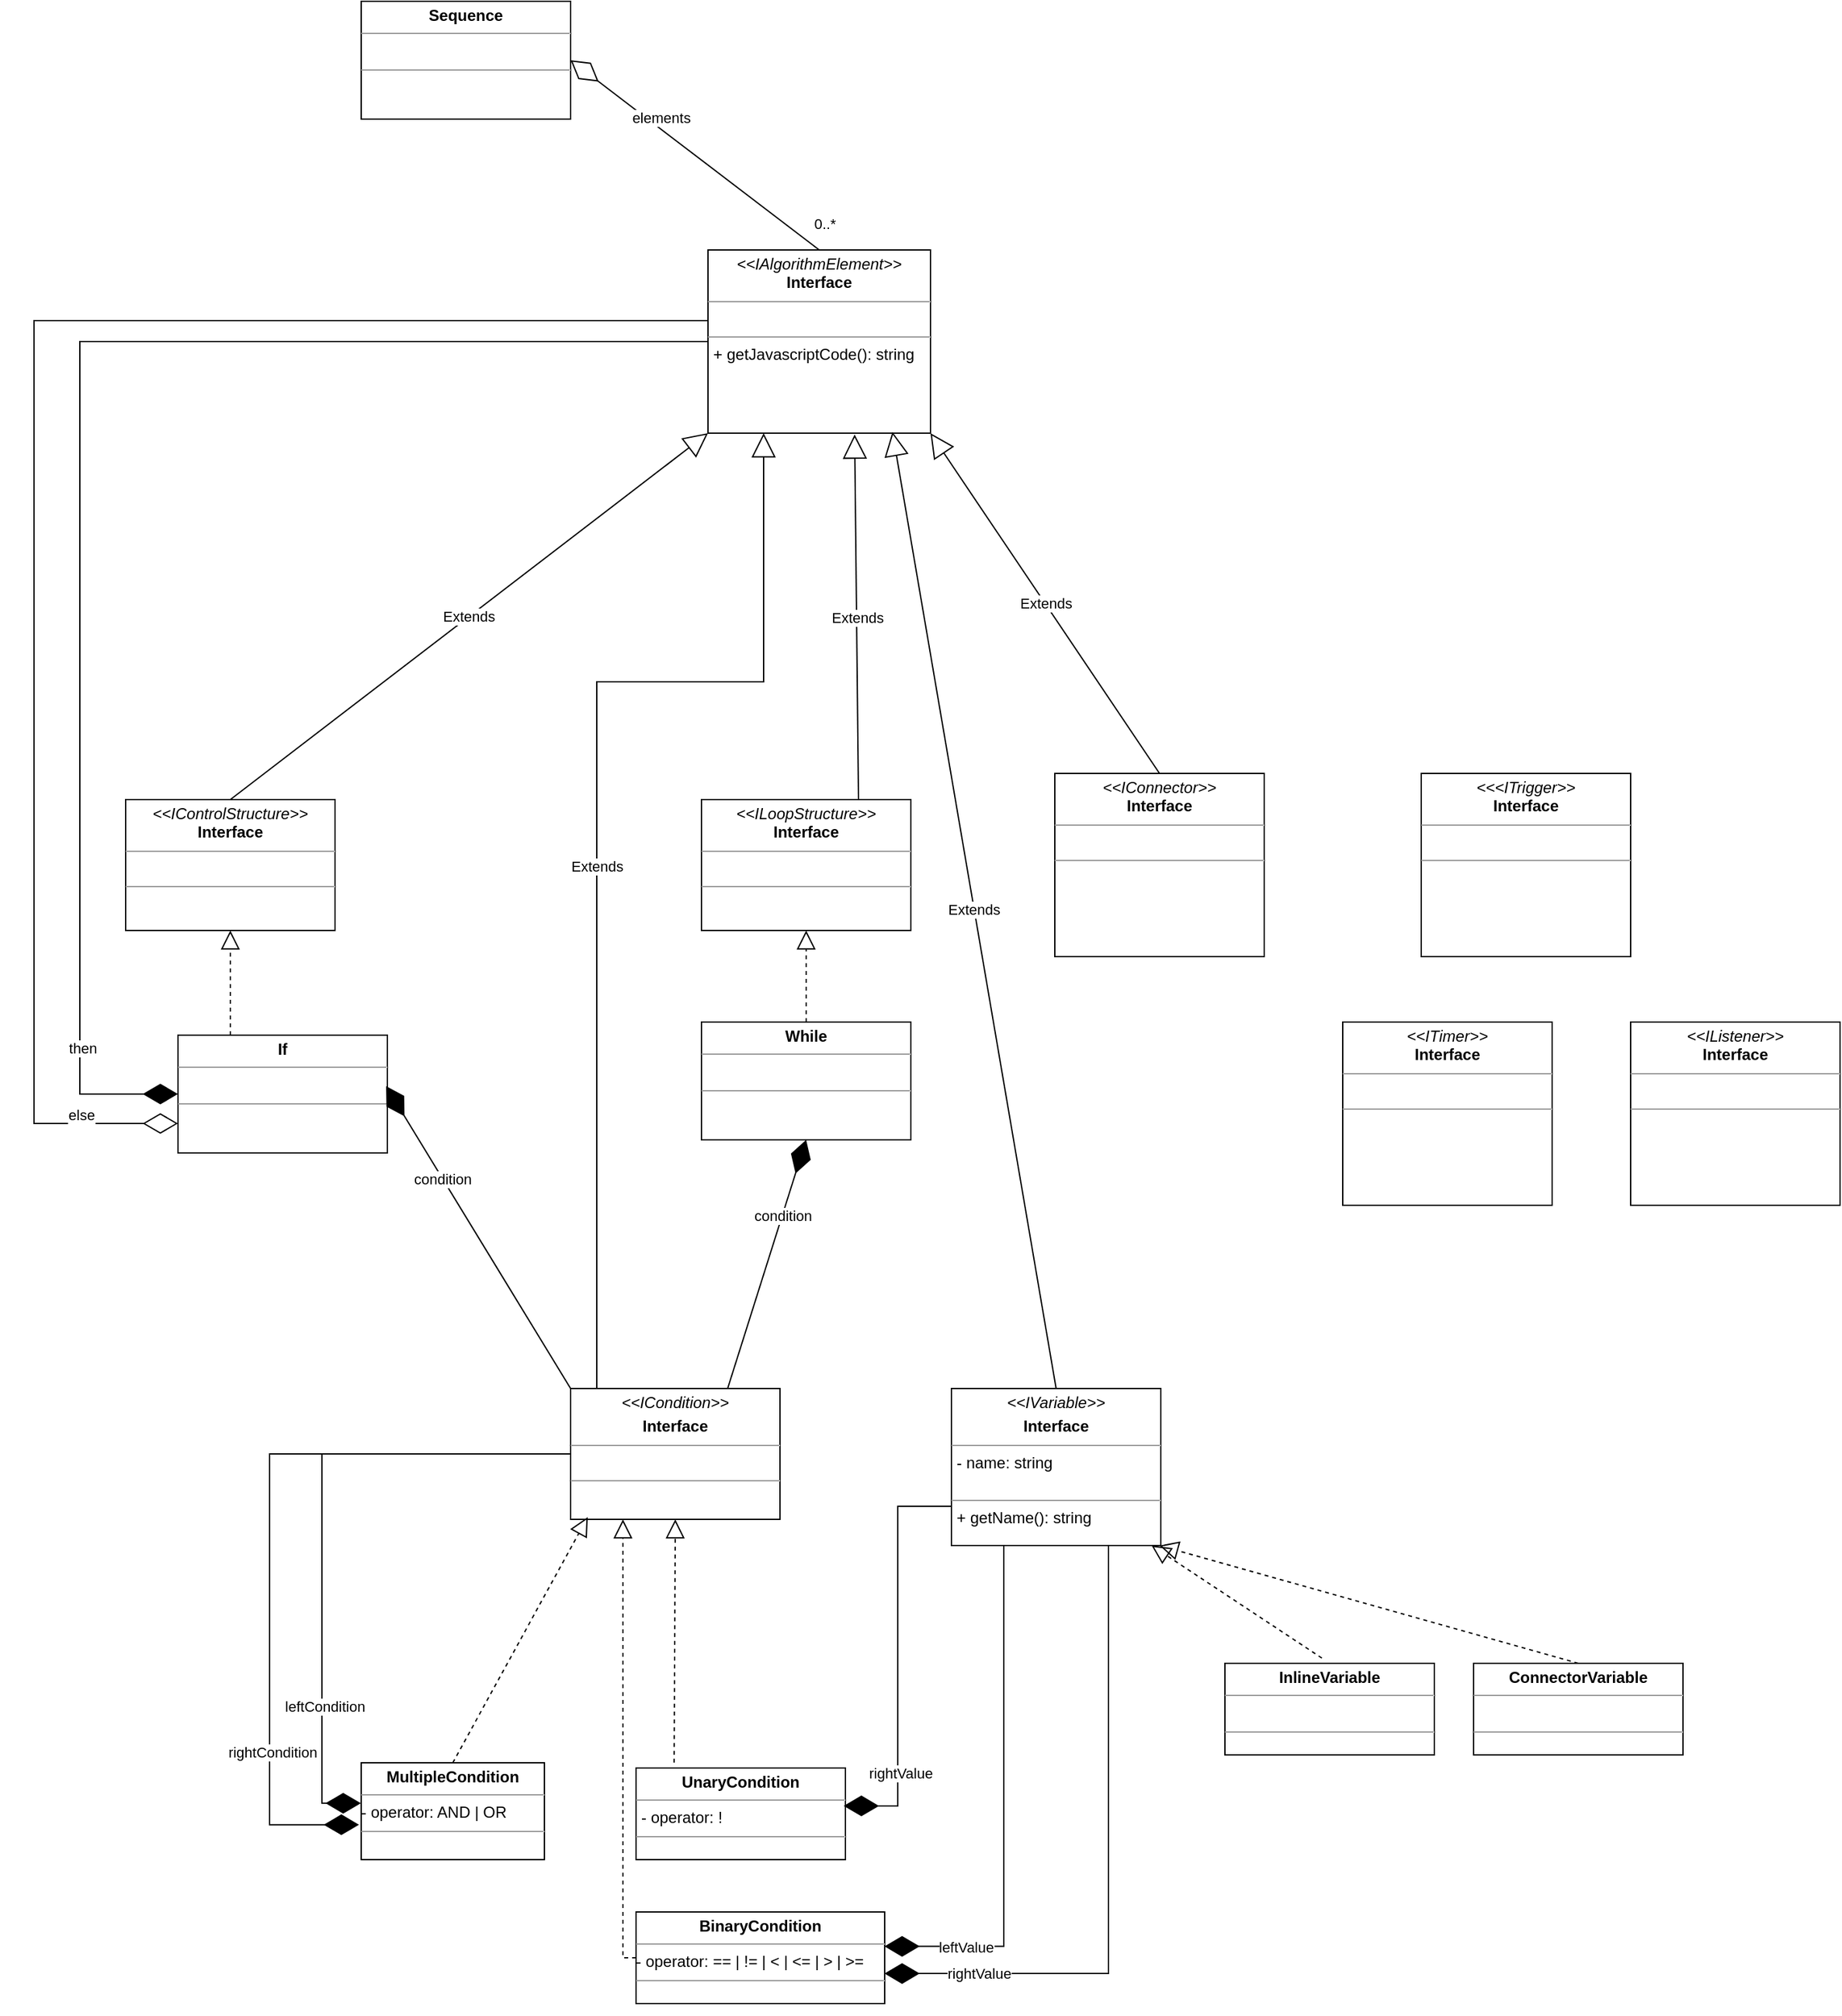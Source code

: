 <mxfile version="20.6.0" type="github">
  <diagram id="C5RBs43oDa-KdzZeNtuy" name="Page-1">
    <mxGraphModel dx="2175" dy="1494" grid="1" gridSize="10" guides="1" tooltips="1" connect="1" arrows="1" fold="1" page="1" pageScale="1" pageWidth="1169" pageHeight="827" math="0" shadow="0">
      <root>
        <mxCell id="WIyWlLk6GJQsqaUBKTNV-0" />
        <mxCell id="WIyWlLk6GJQsqaUBKTNV-1" parent="WIyWlLk6GJQsqaUBKTNV-0" />
        <mxCell id="GUMPVwp6jt3l8_LeHuC3-7" value="&lt;p style=&quot;margin:0px;margin-top:4px;text-align:center;&quot;&gt;&lt;i&gt;&amp;lt;&amp;lt;IAlgorithmElement&amp;gt;&amp;gt;&lt;/i&gt;&lt;br&gt;&lt;b&gt;Interface&lt;/b&gt;&lt;/p&gt;&lt;hr size=&quot;1&quot;&gt;&lt;p style=&quot;margin:0px;margin-left:4px;&quot;&gt;&lt;br&gt;&lt;/p&gt;&lt;hr size=&quot;1&quot;&gt;&lt;p style=&quot;margin:0px;margin-left:4px;&quot;&gt;+ getJavascriptCode(): string&lt;br&gt;&lt;/p&gt;" style="verticalAlign=top;align=left;overflow=fill;fontSize=12;fontFamily=Helvetica;html=1;" vertex="1" parent="WIyWlLk6GJQsqaUBKTNV-1">
          <mxGeometry x="495" y="40" width="170" height="140" as="geometry" />
        </mxCell>
        <mxCell id="GUMPVwp6jt3l8_LeHuC3-8" value="&lt;p style=&quot;margin:0px;margin-top:4px;text-align:center;&quot;&gt;&lt;i&gt;&amp;lt;&amp;lt;IConnector&amp;gt;&amp;gt;&lt;/i&gt;&lt;br&gt;&lt;b&gt;Interface&lt;/b&gt;&lt;/p&gt;&lt;hr size=&quot;1&quot;&gt;&lt;p style=&quot;margin:0px;margin-left:4px;&quot;&gt;&lt;br&gt;&lt;/p&gt;&lt;hr size=&quot;1&quot;&gt;&lt;p style=&quot;margin:0px;margin-left:4px;&quot;&gt;&lt;br&gt;&lt;/p&gt;" style="verticalAlign=top;align=left;overflow=fill;fontSize=12;fontFamily=Helvetica;html=1;" vertex="1" parent="WIyWlLk6GJQsqaUBKTNV-1">
          <mxGeometry x="760" y="440" width="160" height="140" as="geometry" />
        </mxCell>
        <mxCell id="GUMPVwp6jt3l8_LeHuC3-9" value="&lt;p style=&quot;margin:0px;margin-top:4px;text-align:center;&quot;&gt;&lt;i&gt;&amp;lt;&amp;lt;&amp;lt;ITrigger&amp;gt;&amp;gt;&lt;/i&gt;&lt;br&gt;&lt;b&gt;Interface&lt;/b&gt;&lt;/p&gt;&lt;hr size=&quot;1&quot;&gt;&lt;p style=&quot;margin:0px;margin-left:4px;&quot;&gt;&lt;br&gt;&lt;/p&gt;&lt;hr size=&quot;1&quot;&gt;&lt;p style=&quot;margin:0px;margin-left:4px;&quot;&gt;&lt;br&gt;&lt;/p&gt;" style="verticalAlign=top;align=left;overflow=fill;fontSize=12;fontFamily=Helvetica;html=1;" vertex="1" parent="WIyWlLk6GJQsqaUBKTNV-1">
          <mxGeometry x="1040" y="440" width="160" height="140" as="geometry" />
        </mxCell>
        <mxCell id="GUMPVwp6jt3l8_LeHuC3-10" value="&lt;p style=&quot;margin:0px;margin-top:4px;text-align:center;&quot;&gt;&lt;i&gt;&amp;lt;&amp;lt;IControlStructure&amp;gt;&amp;gt;&lt;/i&gt;&lt;br&gt;&lt;b&gt;Interface&lt;/b&gt;&lt;/p&gt;&lt;hr size=&quot;1&quot;&gt;&lt;p style=&quot;margin:0px;margin-left:4px;&quot;&gt;&lt;br&gt;&lt;/p&gt;&lt;hr size=&quot;1&quot;&gt;&lt;p style=&quot;margin:0px;margin-left:4px;&quot;&gt;&lt;br&gt;&lt;/p&gt;" style="verticalAlign=top;align=left;overflow=fill;fontSize=12;fontFamily=Helvetica;html=1;" vertex="1" parent="WIyWlLk6GJQsqaUBKTNV-1">
          <mxGeometry x="50" y="460" width="160" height="100" as="geometry" />
        </mxCell>
        <mxCell id="GUMPVwp6jt3l8_LeHuC3-11" value="&lt;p style=&quot;margin:0px;margin-top:4px;text-align:center;&quot;&gt;&lt;i&gt;&amp;lt;&amp;lt;ILoopStructure&amp;gt;&amp;gt;&lt;/i&gt;&lt;br&gt;&lt;b&gt;Interface&lt;/b&gt;&lt;/p&gt;&lt;hr size=&quot;1&quot;&gt;&lt;p style=&quot;margin:0px;margin-left:4px;&quot;&gt;&lt;br&gt;&lt;/p&gt;&lt;hr size=&quot;1&quot;&gt;&lt;p style=&quot;margin:0px;margin-left:4px;&quot;&gt;&lt;br&gt;&lt;/p&gt;" style="verticalAlign=top;align=left;overflow=fill;fontSize=12;fontFamily=Helvetica;html=1;" vertex="1" parent="WIyWlLk6GJQsqaUBKTNV-1">
          <mxGeometry x="490" y="460" width="160" height="100" as="geometry" />
        </mxCell>
        <mxCell id="GUMPVwp6jt3l8_LeHuC3-14" value="&lt;p style=&quot;margin:0px;margin-top:4px;text-align:center;&quot;&gt;&lt;b&gt;If&lt;/b&gt;&lt;/p&gt;&lt;hr size=&quot;1&quot;&gt;&lt;p style=&quot;margin:0px;margin-left:4px;&quot;&gt;&lt;br&gt;&lt;/p&gt;&lt;hr size=&quot;1&quot;&gt;&lt;p style=&quot;margin:0px;margin-left:4px;&quot;&gt;&lt;br&gt;&lt;/p&gt;" style="verticalAlign=top;align=left;overflow=fill;fontSize=12;fontFamily=Helvetica;html=1;" vertex="1" parent="WIyWlLk6GJQsqaUBKTNV-1">
          <mxGeometry x="90" y="640" width="160" height="90" as="geometry" />
        </mxCell>
        <mxCell id="GUMPVwp6jt3l8_LeHuC3-16" value="&lt;p style=&quot;margin:0px;margin-top:4px;text-align:center;&quot;&gt;&lt;b&gt;While&lt;/b&gt;&lt;br&gt;&lt;/p&gt;&lt;hr size=&quot;1&quot;&gt;&lt;p style=&quot;margin:0px;margin-left:4px;&quot;&gt;&lt;br&gt;&lt;/p&gt;&lt;hr size=&quot;1&quot;&gt;&lt;p style=&quot;margin:0px;margin-left:4px;&quot;&gt;&lt;br&gt;&lt;/p&gt;" style="verticalAlign=top;align=left;overflow=fill;fontSize=12;fontFamily=Helvetica;html=1;" vertex="1" parent="WIyWlLk6GJQsqaUBKTNV-1">
          <mxGeometry x="490" y="630" width="160" height="90" as="geometry" />
        </mxCell>
        <mxCell id="GUMPVwp6jt3l8_LeHuC3-18" value="&lt;p style=&quot;margin:0px;margin-top:4px;text-align:center;&quot;&gt;&lt;i&gt;&amp;lt;&amp;lt;ICondition&amp;gt;&amp;gt;&lt;/i&gt;&lt;/p&gt;&lt;p style=&quot;margin:0px;margin-top:4px;text-align:center;&quot;&gt;&lt;b&gt;Interface&lt;br&gt;&lt;/b&gt;&lt;/p&gt;&lt;hr size=&quot;1&quot;&gt;&lt;p style=&quot;margin:0px;margin-left:4px;&quot;&gt;&lt;br&gt;&lt;/p&gt;&lt;hr size=&quot;1&quot;&gt;&lt;p style=&quot;margin:0px;margin-left:4px;&quot;&gt;&lt;br&gt;&lt;/p&gt;" style="verticalAlign=top;align=left;overflow=fill;fontSize=12;fontFamily=Helvetica;html=1;" vertex="1" parent="WIyWlLk6GJQsqaUBKTNV-1">
          <mxGeometry x="390" y="910" width="160" height="100" as="geometry" />
        </mxCell>
        <mxCell id="GUMPVwp6jt3l8_LeHuC3-29" value="&lt;p style=&quot;margin:0px;margin-top:4px;text-align:center;&quot;&gt;&lt;b&gt;UnaryCondition&lt;/b&gt;&lt;/p&gt;&lt;hr size=&quot;1&quot;&gt;&lt;p style=&quot;margin:0px;margin-left:4px;&quot;&gt;- operator: !&lt;br&gt;&lt;/p&gt;&lt;hr size=&quot;1&quot;&gt;&lt;p style=&quot;margin:0px;margin-left:4px;&quot;&gt;&lt;br&gt;&lt;/p&gt;" style="verticalAlign=top;align=left;overflow=fill;fontSize=12;fontFamily=Helvetica;html=1;" vertex="1" parent="WIyWlLk6GJQsqaUBKTNV-1">
          <mxGeometry x="440" y="1200" width="160" height="70" as="geometry" />
        </mxCell>
        <mxCell id="GUMPVwp6jt3l8_LeHuC3-30" value="&lt;p style=&quot;margin:0px;margin-top:4px;text-align:center;&quot;&gt;&lt;i&gt;&amp;lt;&amp;lt;IVariable&amp;gt;&amp;gt;&lt;/i&gt;&lt;/p&gt;&lt;p style=&quot;margin:0px;margin-top:4px;text-align:center;&quot;&gt;&lt;b&gt;Interface&lt;br&gt;&lt;/b&gt;&lt;/p&gt;&lt;hr size=&quot;1&quot;&gt;&lt;p style=&quot;margin:0px;margin-left:4px;&quot;&gt;- name: string&lt;br&gt;&lt;/p&gt;&lt;p style=&quot;margin:0px;margin-left:4px;&quot;&gt;&lt;br&gt;&lt;/p&gt;&lt;hr size=&quot;1&quot;&gt;&lt;p style=&quot;margin:0px;margin-left:4px;&quot;&gt;+ getName(): string&lt;/p&gt;" style="verticalAlign=top;align=left;overflow=fill;fontSize=12;fontFamily=Helvetica;html=1;" vertex="1" parent="WIyWlLk6GJQsqaUBKTNV-1">
          <mxGeometry x="681" y="910" width="160" height="120" as="geometry" />
        </mxCell>
        <mxCell id="GUMPVwp6jt3l8_LeHuC3-31" value="&lt;p style=&quot;margin:0px;margin-top:4px;text-align:center;&quot;&gt;&lt;b&gt;BinaryCondition&lt;/b&gt;&lt;/p&gt;&lt;hr size=&quot;1&quot;&gt;- operator: == | != | &amp;lt; | &amp;lt;= | &amp;gt; | &amp;gt;=&lt;br&gt;&lt;hr size=&quot;1&quot;&gt;&lt;p style=&quot;margin:0px;margin-left:4px;&quot;&gt;&lt;br&gt;&lt;/p&gt;" style="verticalAlign=top;align=left;overflow=fill;fontSize=12;fontFamily=Helvetica;html=1;" vertex="1" parent="WIyWlLk6GJQsqaUBKTNV-1">
          <mxGeometry x="440" y="1310" width="190" height="70" as="geometry" />
        </mxCell>
        <mxCell id="GUMPVwp6jt3l8_LeHuC3-32" value="&lt;p style=&quot;margin:0px;margin-top:4px;text-align:center;&quot;&gt;&lt;b&gt;MultipleCondition&lt;/b&gt;&lt;/p&gt;&lt;hr size=&quot;1&quot;&gt;- operator: AND | OR&lt;br&gt;&lt;hr size=&quot;1&quot;&gt;&lt;p style=&quot;margin:0px;margin-left:4px;&quot;&gt;&lt;br&gt;&lt;/p&gt;" style="verticalAlign=top;align=left;overflow=fill;fontSize=12;fontFamily=Helvetica;html=1;" vertex="1" parent="WIyWlLk6GJQsqaUBKTNV-1">
          <mxGeometry x="230" y="1196" width="140" height="74" as="geometry" />
        </mxCell>
        <mxCell id="GUMPVwp6jt3l8_LeHuC3-33" value="" style="endArrow=diamondThin;endFill=1;endSize=24;html=1;rounded=0;exitX=0;exitY=0.5;exitDx=0;exitDy=0;entryX=-0.002;entryY=0.418;entryDx=0;entryDy=0;entryPerimeter=0;edgeStyle=elbowEdgeStyle;" edge="1" parent="WIyWlLk6GJQsqaUBKTNV-1" source="GUMPVwp6jt3l8_LeHuC3-18" target="GUMPVwp6jt3l8_LeHuC3-32">
          <mxGeometry width="160" relative="1" as="geometry">
            <mxPoint x="410" y="1140" as="sourcePoint" />
            <mxPoint x="570" y="1140" as="targetPoint" />
            <Array as="points">
              <mxPoint x="200" y="1090" />
            </Array>
          </mxGeometry>
        </mxCell>
        <mxCell id="GUMPVwp6jt3l8_LeHuC3-34" value="leftCondition" style="edgeLabel;html=1;align=center;verticalAlign=middle;resizable=0;points=[];" vertex="1" connectable="0" parent="GUMPVwp6jt3l8_LeHuC3-33">
          <mxGeometry x="0.575" y="2" relative="1" as="geometry">
            <mxPoint as="offset" />
          </mxGeometry>
        </mxCell>
        <mxCell id="GUMPVwp6jt3l8_LeHuC3-35" value="" style="endArrow=diamondThin;endFill=1;endSize=24;html=1;rounded=0;exitX=0;exitY=0.5;exitDx=0;exitDy=0;entryX=-0.012;entryY=0.64;entryDx=0;entryDy=0;entryPerimeter=0;edgeStyle=elbowEdgeStyle;" edge="1" parent="WIyWlLk6GJQsqaUBKTNV-1" source="GUMPVwp6jt3l8_LeHuC3-18" target="GUMPVwp6jt3l8_LeHuC3-32">
          <mxGeometry width="160" relative="1" as="geometry">
            <mxPoint x="400" y="970" as="sourcePoint" />
            <mxPoint x="301.33" y="1222.22" as="targetPoint" />
            <Array as="points">
              <mxPoint x="160" y="1120" />
            </Array>
          </mxGeometry>
        </mxCell>
        <mxCell id="GUMPVwp6jt3l8_LeHuC3-36" value="rightCondition" style="edgeLabel;html=1;align=center;verticalAlign=middle;resizable=0;points=[];" vertex="1" connectable="0" parent="GUMPVwp6jt3l8_LeHuC3-35">
          <mxGeometry x="0.575" y="2" relative="1" as="geometry">
            <mxPoint as="offset" />
          </mxGeometry>
        </mxCell>
        <mxCell id="GUMPVwp6jt3l8_LeHuC3-37" value="" style="endArrow=block;dashed=1;endFill=0;endSize=12;html=1;rounded=0;exitX=0.5;exitY=0;exitDx=0;exitDy=0;entryX=0.082;entryY=0.982;entryDx=0;entryDy=0;entryPerimeter=0;" edge="1" parent="WIyWlLk6GJQsqaUBKTNV-1" source="GUMPVwp6jt3l8_LeHuC3-32" target="GUMPVwp6jt3l8_LeHuC3-18">
          <mxGeometry width="160" relative="1" as="geometry">
            <mxPoint x="370" y="1170" as="sourcePoint" />
            <mxPoint x="530" y="1170" as="targetPoint" />
          </mxGeometry>
        </mxCell>
        <mxCell id="GUMPVwp6jt3l8_LeHuC3-38" value="" style="endArrow=block;dashed=1;endFill=0;endSize=12;html=1;rounded=0;exitX=0.182;exitY=-0.059;exitDx=0;exitDy=0;entryX=0.5;entryY=1;entryDx=0;entryDy=0;exitPerimeter=0;" edge="1" parent="WIyWlLk6GJQsqaUBKTNV-1" source="GUMPVwp6jt3l8_LeHuC3-29" target="GUMPVwp6jt3l8_LeHuC3-18">
          <mxGeometry width="160" relative="1" as="geometry">
            <mxPoint x="310" y="1206" as="sourcePoint" />
            <mxPoint x="440" y="1020" as="targetPoint" />
          </mxGeometry>
        </mxCell>
        <mxCell id="GUMPVwp6jt3l8_LeHuC3-39" value="" style="endArrow=block;dashed=1;endFill=0;endSize=12;html=1;rounded=0;exitX=0;exitY=0.5;exitDx=0;exitDy=0;edgeStyle=elbowEdgeStyle;" edge="1" parent="WIyWlLk6GJQsqaUBKTNV-1" source="GUMPVwp6jt3l8_LeHuC3-31">
          <mxGeometry width="160" relative="1" as="geometry">
            <mxPoint x="479.12" y="1204.926" as="sourcePoint" />
            <mxPoint x="430" y="1010" as="targetPoint" />
            <Array as="points">
              <mxPoint x="430" y="1180" />
            </Array>
          </mxGeometry>
        </mxCell>
        <mxCell id="GUMPVwp6jt3l8_LeHuC3-40" value="" style="endArrow=diamondThin;endFill=1;endSize=24;html=1;rounded=0;exitX=0;exitY=0.75;exitDx=0;exitDy=0;entryX=0.992;entryY=0.414;entryDx=0;entryDy=0;entryPerimeter=0;edgeStyle=elbowEdgeStyle;" edge="1" parent="WIyWlLk6GJQsqaUBKTNV-1" source="GUMPVwp6jt3l8_LeHuC3-30" target="GUMPVwp6jt3l8_LeHuC3-29">
          <mxGeometry width="160" relative="1" as="geometry">
            <mxPoint x="400" y="970" as="sourcePoint" />
            <mxPoint x="239.72" y="1236.932" as="targetPoint" />
            <Array as="points">
              <mxPoint x="640" y="1110" />
            </Array>
          </mxGeometry>
        </mxCell>
        <mxCell id="GUMPVwp6jt3l8_LeHuC3-41" value="rightValue" style="edgeLabel;html=1;align=center;verticalAlign=middle;resizable=0;points=[];" vertex="1" connectable="0" parent="GUMPVwp6jt3l8_LeHuC3-40">
          <mxGeometry x="0.575" y="2" relative="1" as="geometry">
            <mxPoint as="offset" />
          </mxGeometry>
        </mxCell>
        <mxCell id="GUMPVwp6jt3l8_LeHuC3-42" value="" style="endArrow=diamondThin;endFill=1;endSize=24;html=1;rounded=0;exitX=0.25;exitY=1;exitDx=0;exitDy=0;entryX=0.999;entryY=0.375;entryDx=0;entryDy=0;entryPerimeter=0;edgeStyle=orthogonalEdgeStyle;" edge="1" parent="WIyWlLk6GJQsqaUBKTNV-1" source="GUMPVwp6jt3l8_LeHuC3-30" target="GUMPVwp6jt3l8_LeHuC3-31">
          <mxGeometry width="160" relative="1" as="geometry">
            <mxPoint x="691" y="995" as="sourcePoint" />
            <mxPoint x="608.72" y="1238.98" as="targetPoint" />
          </mxGeometry>
        </mxCell>
        <mxCell id="GUMPVwp6jt3l8_LeHuC3-48" value="leftValue" style="edgeLabel;html=1;align=center;verticalAlign=middle;resizable=0;points=[];" vertex="1" connectable="0" parent="GUMPVwp6jt3l8_LeHuC3-42">
          <mxGeometry x="0.69" relative="1" as="geometry">
            <mxPoint as="offset" />
          </mxGeometry>
        </mxCell>
        <mxCell id="GUMPVwp6jt3l8_LeHuC3-44" value="" style="endArrow=diamondThin;endFill=1;endSize=24;html=1;rounded=0;exitX=0.75;exitY=1;exitDx=0;exitDy=0;entryX=0.999;entryY=0.672;entryDx=0;entryDy=0;edgeStyle=orthogonalEdgeStyle;entryPerimeter=0;" edge="1" parent="WIyWlLk6GJQsqaUBKTNV-1" source="GUMPVwp6jt3l8_LeHuC3-30" target="GUMPVwp6jt3l8_LeHuC3-31">
          <mxGeometry width="160" relative="1" as="geometry">
            <mxPoint x="731" y="1020" as="sourcePoint" />
            <mxPoint x="639.81" y="1353.75" as="targetPoint" />
          </mxGeometry>
        </mxCell>
        <mxCell id="GUMPVwp6jt3l8_LeHuC3-49" value="rightValue" style="edgeLabel;html=1;align=center;verticalAlign=middle;resizable=0;points=[];" vertex="1" connectable="0" parent="GUMPVwp6jt3l8_LeHuC3-44">
          <mxGeometry x="0.71" relative="1" as="geometry">
            <mxPoint as="offset" />
          </mxGeometry>
        </mxCell>
        <mxCell id="GUMPVwp6jt3l8_LeHuC3-50" style="edgeStyle=orthogonalEdgeStyle;rounded=0;orthogonalLoop=1;jettySize=auto;html=1;exitX=0.5;exitY=1;exitDx=0;exitDy=0;" edge="1" parent="WIyWlLk6GJQsqaUBKTNV-1" source="GUMPVwp6jt3l8_LeHuC3-31" target="GUMPVwp6jt3l8_LeHuC3-31">
          <mxGeometry relative="1" as="geometry" />
        </mxCell>
        <mxCell id="GUMPVwp6jt3l8_LeHuC3-55" value="Extends" style="endArrow=block;endSize=16;endFill=0;html=1;rounded=0;entryX=1;entryY=1;entryDx=0;entryDy=0;exitX=0.5;exitY=0;exitDx=0;exitDy=0;" edge="1" parent="WIyWlLk6GJQsqaUBKTNV-1" source="GUMPVwp6jt3l8_LeHuC3-8" target="GUMPVwp6jt3l8_LeHuC3-7">
          <mxGeometry width="160" relative="1" as="geometry">
            <mxPoint x="430" y="230" as="sourcePoint" />
            <mxPoint x="590" y="230" as="targetPoint" />
          </mxGeometry>
        </mxCell>
        <mxCell id="GUMPVwp6jt3l8_LeHuC3-56" value="Extends" style="endArrow=block;endSize=16;endFill=0;html=1;rounded=0;entryX=0.25;entryY=1;entryDx=0;entryDy=0;exitX=0.5;exitY=0;exitDx=0;exitDy=0;edgeStyle=orthogonalEdgeStyle;" edge="1" parent="WIyWlLk6GJQsqaUBKTNV-1" source="GUMPVwp6jt3l8_LeHuC3-18" target="GUMPVwp6jt3l8_LeHuC3-7">
          <mxGeometry width="160" relative="1" as="geometry">
            <mxPoint x="410" y="540" as="sourcePoint" />
            <mxPoint x="590" y="190" as="targetPoint" />
            <Array as="points">
              <mxPoint x="410" y="910" />
              <mxPoint x="410" y="370" />
              <mxPoint x="538" y="370" />
            </Array>
          </mxGeometry>
        </mxCell>
        <mxCell id="GUMPVwp6jt3l8_LeHuC3-57" value="&lt;p style=&quot;margin:0px;margin-top:4px;text-align:center;&quot;&gt;&lt;i&gt;&amp;lt;&amp;lt;IListener&amp;gt;&amp;gt;&lt;/i&gt;&lt;br&gt;&lt;b&gt;Interface&lt;/b&gt;&lt;/p&gt;&lt;hr size=&quot;1&quot;&gt;&lt;p style=&quot;margin:0px;margin-left:4px;&quot;&gt;&lt;br&gt;&lt;/p&gt;&lt;hr size=&quot;1&quot;&gt;&lt;p style=&quot;margin:0px;margin-left:4px;&quot;&gt;&lt;br&gt;&lt;/p&gt;" style="verticalAlign=top;align=left;overflow=fill;fontSize=12;fontFamily=Helvetica;html=1;" vertex="1" parent="WIyWlLk6GJQsqaUBKTNV-1">
          <mxGeometry x="1200" y="630" width="160" height="140" as="geometry" />
        </mxCell>
        <mxCell id="GUMPVwp6jt3l8_LeHuC3-58" value="&lt;p style=&quot;margin:0px;margin-top:4px;text-align:center;&quot;&gt;&lt;i&gt;&amp;lt;&amp;lt;ITimer&amp;gt;&amp;gt;&lt;/i&gt;&lt;br&gt;&lt;b&gt;Interface&lt;/b&gt;&lt;/p&gt;&lt;hr size=&quot;1&quot;&gt;&lt;p style=&quot;margin:0px;margin-left:4px;&quot;&gt;&lt;br&gt;&lt;/p&gt;&lt;hr size=&quot;1&quot;&gt;&lt;p style=&quot;margin:0px;margin-left:4px;&quot;&gt;&lt;br&gt;&lt;/p&gt;" style="verticalAlign=top;align=left;overflow=fill;fontSize=12;fontFamily=Helvetica;html=1;" vertex="1" parent="WIyWlLk6GJQsqaUBKTNV-1">
          <mxGeometry x="980" y="630" width="160" height="140" as="geometry" />
        </mxCell>
        <mxCell id="GUMPVwp6jt3l8_LeHuC3-59" value="" style="endArrow=block;dashed=1;endFill=0;endSize=12;html=1;rounded=0;exitX=0.25;exitY=0;exitDx=0;exitDy=0;entryX=0.5;entryY=1;entryDx=0;entryDy=0;" edge="1" parent="WIyWlLk6GJQsqaUBKTNV-1" source="GUMPVwp6jt3l8_LeHuC3-14" target="GUMPVwp6jt3l8_LeHuC3-10">
          <mxGeometry width="160" relative="1" as="geometry">
            <mxPoint x="260" y="620" as="sourcePoint" />
            <mxPoint x="530" y="610" as="targetPoint" />
          </mxGeometry>
        </mxCell>
        <mxCell id="GUMPVwp6jt3l8_LeHuC3-61" value="Extends" style="endArrow=block;endSize=16;endFill=0;html=1;rounded=0;entryX=0;entryY=1;entryDx=0;entryDy=0;exitX=0.5;exitY=0;exitDx=0;exitDy=0;" edge="1" parent="WIyWlLk6GJQsqaUBKTNV-1" source="GUMPVwp6jt3l8_LeHuC3-10" target="GUMPVwp6jt3l8_LeHuC3-7">
          <mxGeometry width="160" relative="1" as="geometry">
            <mxPoint x="430" y="380" as="sourcePoint" />
            <mxPoint x="170" y="120" as="targetPoint" />
          </mxGeometry>
        </mxCell>
        <mxCell id="GUMPVwp6jt3l8_LeHuC3-64" value="Extends" style="endArrow=block;endSize=16;endFill=0;html=1;rounded=0;entryX=0.659;entryY=1.007;entryDx=0;entryDy=0;entryPerimeter=0;exitX=0.75;exitY=0;exitDx=0;exitDy=0;" edge="1" parent="WIyWlLk6GJQsqaUBKTNV-1" source="GUMPVwp6jt3l8_LeHuC3-11" target="GUMPVwp6jt3l8_LeHuC3-7">
          <mxGeometry width="160" relative="1" as="geometry">
            <mxPoint x="140" y="470" as="sourcePoint" />
            <mxPoint x="505" y="190" as="targetPoint" />
          </mxGeometry>
        </mxCell>
        <mxCell id="GUMPVwp6jt3l8_LeHuC3-65" value="" style="endArrow=block;dashed=1;endFill=0;endSize=12;html=1;rounded=0;exitX=0.5;exitY=0;exitDx=0;exitDy=0;" edge="1" parent="WIyWlLk6GJQsqaUBKTNV-1" source="GUMPVwp6jt3l8_LeHuC3-16">
          <mxGeometry width="160" relative="1" as="geometry">
            <mxPoint x="610" y="690" as="sourcePoint" />
            <mxPoint x="570" y="560" as="targetPoint" />
          </mxGeometry>
        </mxCell>
        <mxCell id="GUMPVwp6jt3l8_LeHuC3-66" value="" style="endArrow=diamondThin;endFill=1;endSize=24;html=1;rounded=0;entryX=0.5;entryY=1;entryDx=0;entryDy=0;exitX=0.75;exitY=0;exitDx=0;exitDy=0;" edge="1" parent="WIyWlLk6GJQsqaUBKTNV-1" source="GUMPVwp6jt3l8_LeHuC3-18" target="GUMPVwp6jt3l8_LeHuC3-16">
          <mxGeometry width="160" relative="1" as="geometry">
            <mxPoint x="400" y="940" as="sourcePoint" />
            <mxPoint x="257.76" y="807.35" as="targetPoint" />
          </mxGeometry>
        </mxCell>
        <mxCell id="GUMPVwp6jt3l8_LeHuC3-67" value="condition" style="edgeLabel;html=1;align=center;verticalAlign=middle;resizable=0;points=[];" vertex="1" connectable="0" parent="GUMPVwp6jt3l8_LeHuC3-66">
          <mxGeometry x="0.39" y="1" relative="1" as="geometry">
            <mxPoint x="1" as="offset" />
          </mxGeometry>
        </mxCell>
        <mxCell id="GUMPVwp6jt3l8_LeHuC3-68" value="" style="endArrow=diamondThin;endFill=1;endSize=24;html=1;rounded=0;entryX=0.994;entryY=0.433;entryDx=0;entryDy=0;entryPerimeter=0;" edge="1" parent="WIyWlLk6GJQsqaUBKTNV-1" target="GUMPVwp6jt3l8_LeHuC3-14">
          <mxGeometry width="160" relative="1" as="geometry">
            <mxPoint x="390" y="910" as="sourcePoint" />
            <mxPoint x="257.76" y="807.35" as="targetPoint" />
          </mxGeometry>
        </mxCell>
        <mxCell id="GUMPVwp6jt3l8_LeHuC3-69" value="condition" style="edgeLabel;html=1;align=center;verticalAlign=middle;resizable=0;points=[];" vertex="1" connectable="0" parent="GUMPVwp6jt3l8_LeHuC3-68">
          <mxGeometry x="0.39" y="1" relative="1" as="geometry">
            <mxPoint x="1" as="offset" />
          </mxGeometry>
        </mxCell>
        <mxCell id="GUMPVwp6jt3l8_LeHuC3-70" value="" style="endArrow=diamondThin;endFill=1;endSize=24;html=1;rounded=0;exitX=0;exitY=0.5;exitDx=0;exitDy=0;edgeStyle=elbowEdgeStyle;" edge="1" parent="WIyWlLk6GJQsqaUBKTNV-1" source="GUMPVwp6jt3l8_LeHuC3-7" target="GUMPVwp6jt3l8_LeHuC3-14">
          <mxGeometry width="160" relative="1" as="geometry">
            <mxPoint x="245" y="330" as="sourcePoint" />
            <mxPoint x="83.32" y="613.36" as="targetPoint" />
            <Array as="points">
              <mxPoint x="15" y="490" />
            </Array>
          </mxGeometry>
        </mxCell>
        <mxCell id="GUMPVwp6jt3l8_LeHuC3-71" value="then" style="edgeLabel;html=1;align=center;verticalAlign=middle;resizable=0;points=[];" vertex="1" connectable="0" parent="GUMPVwp6jt3l8_LeHuC3-70">
          <mxGeometry x="0.575" y="2" relative="1" as="geometry">
            <mxPoint y="130" as="offset" />
          </mxGeometry>
        </mxCell>
        <mxCell id="GUMPVwp6jt3l8_LeHuC3-74" value="" style="endArrow=diamondThin;endFill=0;endSize=24;html=1;rounded=0;edgeStyle=elbowEdgeStyle;exitX=0;exitY=0.386;exitDx=0;exitDy=0;entryX=0;entryY=0.75;entryDx=0;entryDy=0;exitPerimeter=0;" edge="1" parent="WIyWlLk6GJQsqaUBKTNV-1" source="GUMPVwp6jt3l8_LeHuC3-7" target="GUMPVwp6jt3l8_LeHuC3-14">
          <mxGeometry width="160" relative="1" as="geometry">
            <mxPoint x="320" y="470" as="sourcePoint" />
            <mxPoint x="70" y="580" as="targetPoint" />
            <Array as="points">
              <mxPoint x="-20" y="420" />
            </Array>
          </mxGeometry>
        </mxCell>
        <mxCell id="GUMPVwp6jt3l8_LeHuC3-75" value="else" style="edgeLabel;html=1;align=center;verticalAlign=middle;resizable=0;points=[];" vertex="1" connectable="0" parent="GUMPVwp6jt3l8_LeHuC3-74">
          <mxGeometry x="0.889" y="4" relative="1" as="geometry">
            <mxPoint x="-5" y="-3" as="offset" />
          </mxGeometry>
        </mxCell>
        <mxCell id="GUMPVwp6jt3l8_LeHuC3-76" value="&lt;p style=&quot;margin:0px;margin-top:4px;text-align:center;&quot;&gt;&lt;b&gt;InlineVariable&lt;/b&gt;&lt;/p&gt;&lt;hr size=&quot;1&quot;&gt;&lt;p style=&quot;margin:0px;margin-left:4px;&quot;&gt;&lt;br&gt;&lt;/p&gt;&lt;hr size=&quot;1&quot;&gt;&lt;p style=&quot;margin:0px;margin-left:4px;&quot;&gt;&lt;br&gt;&lt;/p&gt;" style="verticalAlign=top;align=left;overflow=fill;fontSize=12;fontFamily=Helvetica;html=1;" vertex="1" parent="WIyWlLk6GJQsqaUBKTNV-1">
          <mxGeometry x="890" y="1120" width="160" height="70" as="geometry" />
        </mxCell>
        <mxCell id="GUMPVwp6jt3l8_LeHuC3-77" value="" style="endArrow=block;dashed=1;endFill=0;endSize=12;html=1;rounded=0;entryX=0.956;entryY=1;entryDx=0;entryDy=0;entryPerimeter=0;exitX=0.463;exitY=-0.057;exitDx=0;exitDy=0;exitPerimeter=0;" edge="1" parent="WIyWlLk6GJQsqaUBKTNV-1" source="GUMPVwp6jt3l8_LeHuC3-76" target="GUMPVwp6jt3l8_LeHuC3-30">
          <mxGeometry width="160" relative="1" as="geometry">
            <mxPoint x="550" y="1260" as="sourcePoint" />
            <mxPoint x="710" y="1260" as="targetPoint" />
          </mxGeometry>
        </mxCell>
        <mxCell id="GUMPVwp6jt3l8_LeHuC3-78" value="&lt;p style=&quot;margin:0px;margin-top:4px;text-align:center;&quot;&gt;&lt;b&gt;Sequence&lt;/b&gt;&lt;/p&gt;&lt;hr size=&quot;1&quot;&gt;&lt;br&gt;&lt;hr size=&quot;1&quot;&gt;&lt;p style=&quot;margin:0px;margin-left:4px;&quot;&gt;&lt;br&gt;&lt;/p&gt;" style="verticalAlign=top;align=left;overflow=fill;fontSize=12;fontFamily=Helvetica;html=1;" vertex="1" parent="WIyWlLk6GJQsqaUBKTNV-1">
          <mxGeometry x="230" y="-150" width="160" height="90" as="geometry" />
        </mxCell>
        <mxCell id="GUMPVwp6jt3l8_LeHuC3-79" value="" style="endArrow=diamondThin;endFill=0;endSize=24;html=1;rounded=0;entryX=1;entryY=0.5;entryDx=0;entryDy=0;exitX=0.5;exitY=0;exitDx=0;exitDy=0;" edge="1" parent="WIyWlLk6GJQsqaUBKTNV-1" source="GUMPVwp6jt3l8_LeHuC3-7" target="GUMPVwp6jt3l8_LeHuC3-78">
          <mxGeometry width="160" relative="1" as="geometry">
            <mxPoint x="370" as="sourcePoint" />
            <mxPoint x="530" as="targetPoint" />
          </mxGeometry>
        </mxCell>
        <mxCell id="GUMPVwp6jt3l8_LeHuC3-81" value="elements" style="edgeLabel;html=1;align=center;verticalAlign=middle;resizable=0;points=[];" vertex="1" connectable="0" parent="GUMPVwp6jt3l8_LeHuC3-79">
          <mxGeometry x="0.318" y="-7" relative="1" as="geometry">
            <mxPoint as="offset" />
          </mxGeometry>
        </mxCell>
        <mxCell id="GUMPVwp6jt3l8_LeHuC3-82" value="0..*" style="edgeLabel;html=1;align=center;verticalAlign=middle;resizable=0;points=[];" vertex="1" connectable="0" parent="GUMPVwp6jt3l8_LeHuC3-79">
          <mxGeometry x="0.09" y="-8" relative="1" as="geometry">
            <mxPoint x="103" y="65" as="offset" />
          </mxGeometry>
        </mxCell>
        <mxCell id="GUMPVwp6jt3l8_LeHuC3-80" value="&lt;p style=&quot;margin:0px;margin-top:4px;text-align:center;&quot;&gt;&lt;b&gt;ConnectorVariable&lt;/b&gt;&lt;/p&gt;&lt;hr size=&quot;1&quot;&gt;&lt;p style=&quot;margin:0px;margin-left:4px;&quot;&gt;&lt;br&gt;&lt;/p&gt;&lt;hr size=&quot;1&quot;&gt;&lt;p style=&quot;margin:0px;margin-left:4px;&quot;&gt;&lt;br&gt;&lt;/p&gt;" style="verticalAlign=top;align=left;overflow=fill;fontSize=12;fontFamily=Helvetica;html=1;" vertex="1" parent="WIyWlLk6GJQsqaUBKTNV-1">
          <mxGeometry x="1080" y="1120" width="160" height="70" as="geometry" />
        </mxCell>
        <mxCell id="GUMPVwp6jt3l8_LeHuC3-83" value="Extends" style="endArrow=block;endSize=16;endFill=0;html=1;rounded=0;entryX=0.829;entryY=0.993;entryDx=0;entryDy=0;entryPerimeter=0;exitX=0.5;exitY=0;exitDx=0;exitDy=0;" edge="1" parent="WIyWlLk6GJQsqaUBKTNV-1" source="GUMPVwp6jt3l8_LeHuC3-30" target="GUMPVwp6jt3l8_LeHuC3-7">
          <mxGeometry width="160" relative="1" as="geometry">
            <mxPoint x="750" y="750" as="sourcePoint" />
            <mxPoint x="675" y="190" as="targetPoint" />
          </mxGeometry>
        </mxCell>
        <mxCell id="GUMPVwp6jt3l8_LeHuC3-85" value="" style="endArrow=block;dashed=1;endFill=0;endSize=12;html=1;rounded=0;exitX=0.5;exitY=0;exitDx=0;exitDy=0;" edge="1" parent="WIyWlLk6GJQsqaUBKTNV-1" source="GUMPVwp6jt3l8_LeHuC3-80">
          <mxGeometry width="160" relative="1" as="geometry">
            <mxPoint x="974.08" y="1126.01" as="sourcePoint" />
            <mxPoint x="840" y="1030" as="targetPoint" />
          </mxGeometry>
        </mxCell>
      </root>
    </mxGraphModel>
  </diagram>
</mxfile>
